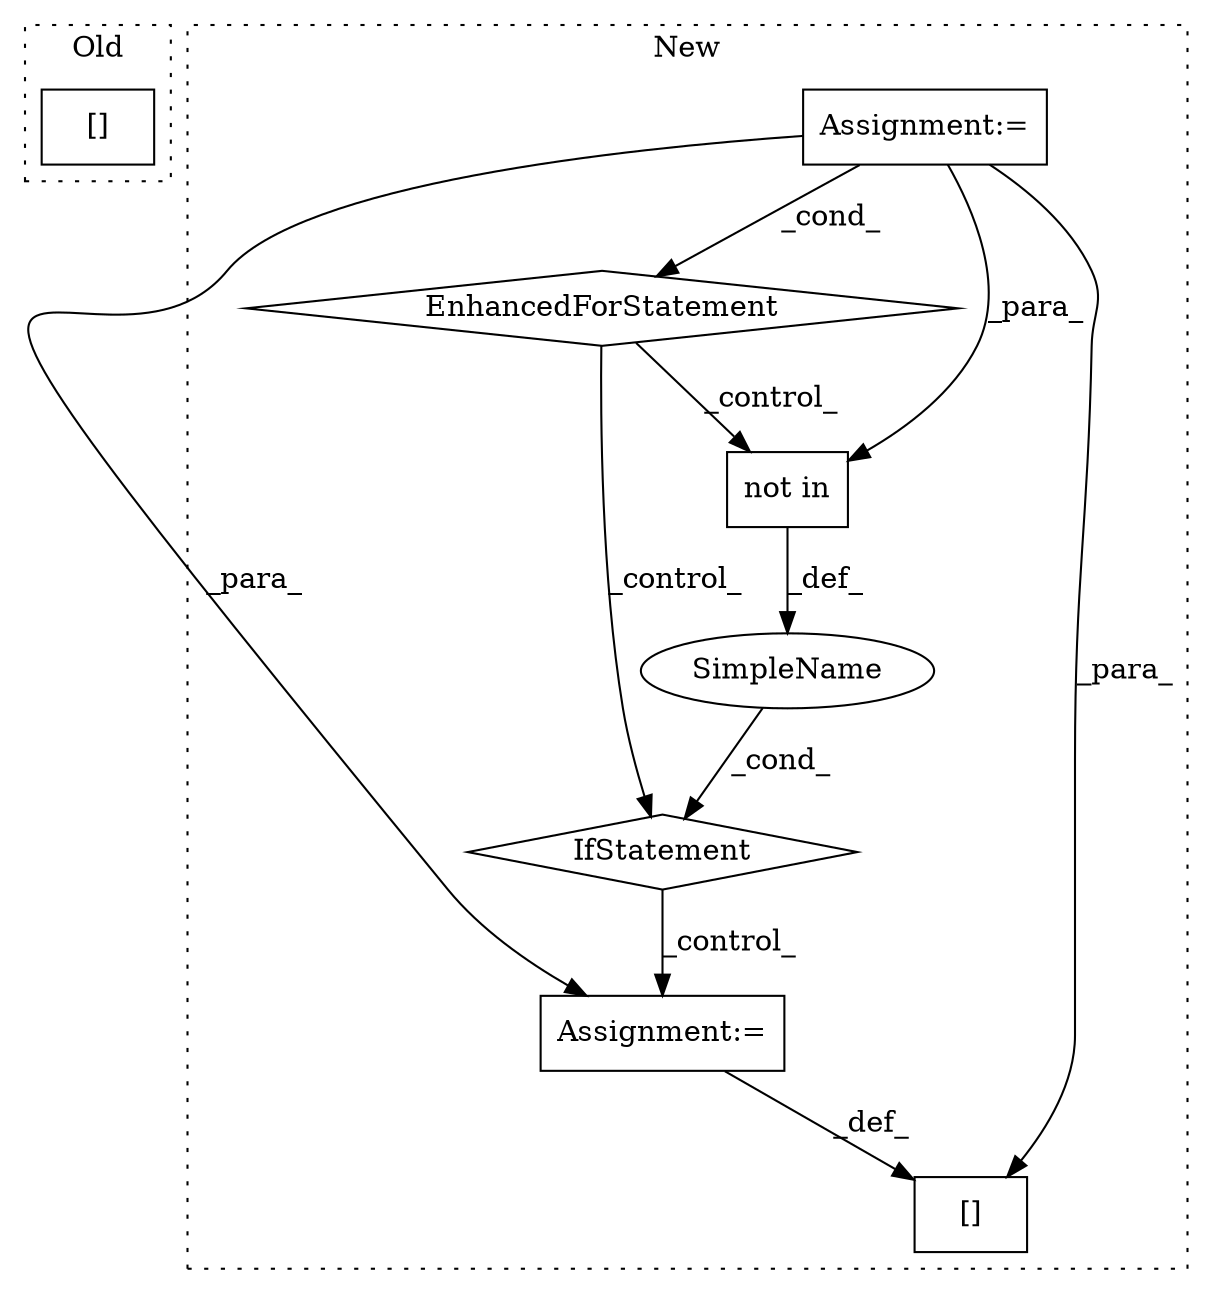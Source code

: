 digraph G {
subgraph cluster0 {
1 [label="[]" a="2" s="721,736" l="3,1" shape="box"];
label = "Old";
style="dotted";
}
subgraph cluster1 {
2 [label="not in" a="108" s="1000" l="70" shape="box"];
3 [label="IfStatement" a="25" s="990,1070" l="10,2" shape="diamond"];
4 [label="Assignment:=" a="7" s="1095" l="1" shape="box"];
5 [label="SimpleName" a="42" s="" l="" shape="ellipse"];
6 [label="[]" a="2" s="1082,1094" l="9,1" shape="box"];
7 [label="EnhancedForStatement" a="70" s="915,980" l="53,2" shape="diamond"];
8 [label="Assignment:=" a="7" s="915,980" l="53,2" shape="box"];
label = "New";
style="dotted";
}
2 -> 5 [label="_def_"];
3 -> 4 [label="_control_"];
4 -> 6 [label="_def_"];
5 -> 3 [label="_cond_"];
7 -> 2 [label="_control_"];
7 -> 3 [label="_control_"];
8 -> 6 [label="_para_"];
8 -> 2 [label="_para_"];
8 -> 4 [label="_para_"];
8 -> 7 [label="_cond_"];
}